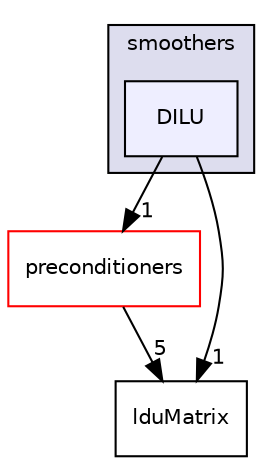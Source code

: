 digraph "src/OpenFOAM/matrices/lduMatrix/smoothers/DILU" {
  bgcolor=transparent;
  compound=true
  node [ fontsize="10", fontname="Helvetica"];
  edge [ labelfontsize="10", labelfontname="Helvetica"];
  subgraph clusterdir_27bacb8e19b5862d96d869422b2be03b {
    graph [ bgcolor="#ddddee", pencolor="black", label="smoothers" fontname="Helvetica", fontsize="10", URL="dir_27bacb8e19b5862d96d869422b2be03b.html"]
  dir_88d102eae200c8daed19b189b42c3701 [shape=box, label="DILU", style="filled", fillcolor="#eeeeff", pencolor="black", URL="dir_88d102eae200c8daed19b189b42c3701.html"];
  }
  dir_3f6e7e10cc3663a460947d1f6ad52004 [shape=box label="preconditioners" color="red" URL="dir_3f6e7e10cc3663a460947d1f6ad52004.html"];
  dir_1ce70feb2b06c30ebd4091245573b99e [shape=box label="lduMatrix" URL="dir_1ce70feb2b06c30ebd4091245573b99e.html"];
  dir_88d102eae200c8daed19b189b42c3701->dir_3f6e7e10cc3663a460947d1f6ad52004 [headlabel="1", labeldistance=1.5 headhref="dir_002165_002153.html"];
  dir_88d102eae200c8daed19b189b42c3701->dir_1ce70feb2b06c30ebd4091245573b99e [headlabel="1", labeldistance=1.5 headhref="dir_002165_002150.html"];
  dir_3f6e7e10cc3663a460947d1f6ad52004->dir_1ce70feb2b06c30ebd4091245573b99e [headlabel="5", labeldistance=1.5 headhref="dir_002153_002150.html"];
}
